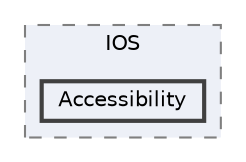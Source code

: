 digraph "Accessibility"
{
 // INTERACTIVE_SVG=YES
 // LATEX_PDF_SIZE
  bgcolor="transparent";
  edge [fontname=Helvetica,fontsize=10,labelfontname=Helvetica,labelfontsize=10];
  node [fontname=Helvetica,fontsize=10,shape=box,height=0.2,width=0.4];
  compound=true
  subgraph clusterdir_e45b1bfd5e034a78a3a729014308e457 {
    graph [ bgcolor="#edf0f7", pencolor="grey50", label="IOS", fontname=Helvetica,fontsize=10 style="filled,dashed", URL="dir_e45b1bfd5e034a78a3a729014308e457.html",tooltip=""]
  dir_cd8f0be62612b97c047f2089380e75a3 [label="Accessibility", fillcolor="#edf0f7", color="grey25", style="filled,bold", URL="dir_cd8f0be62612b97c047f2089380e75a3.html",tooltip=""];
  }
}
